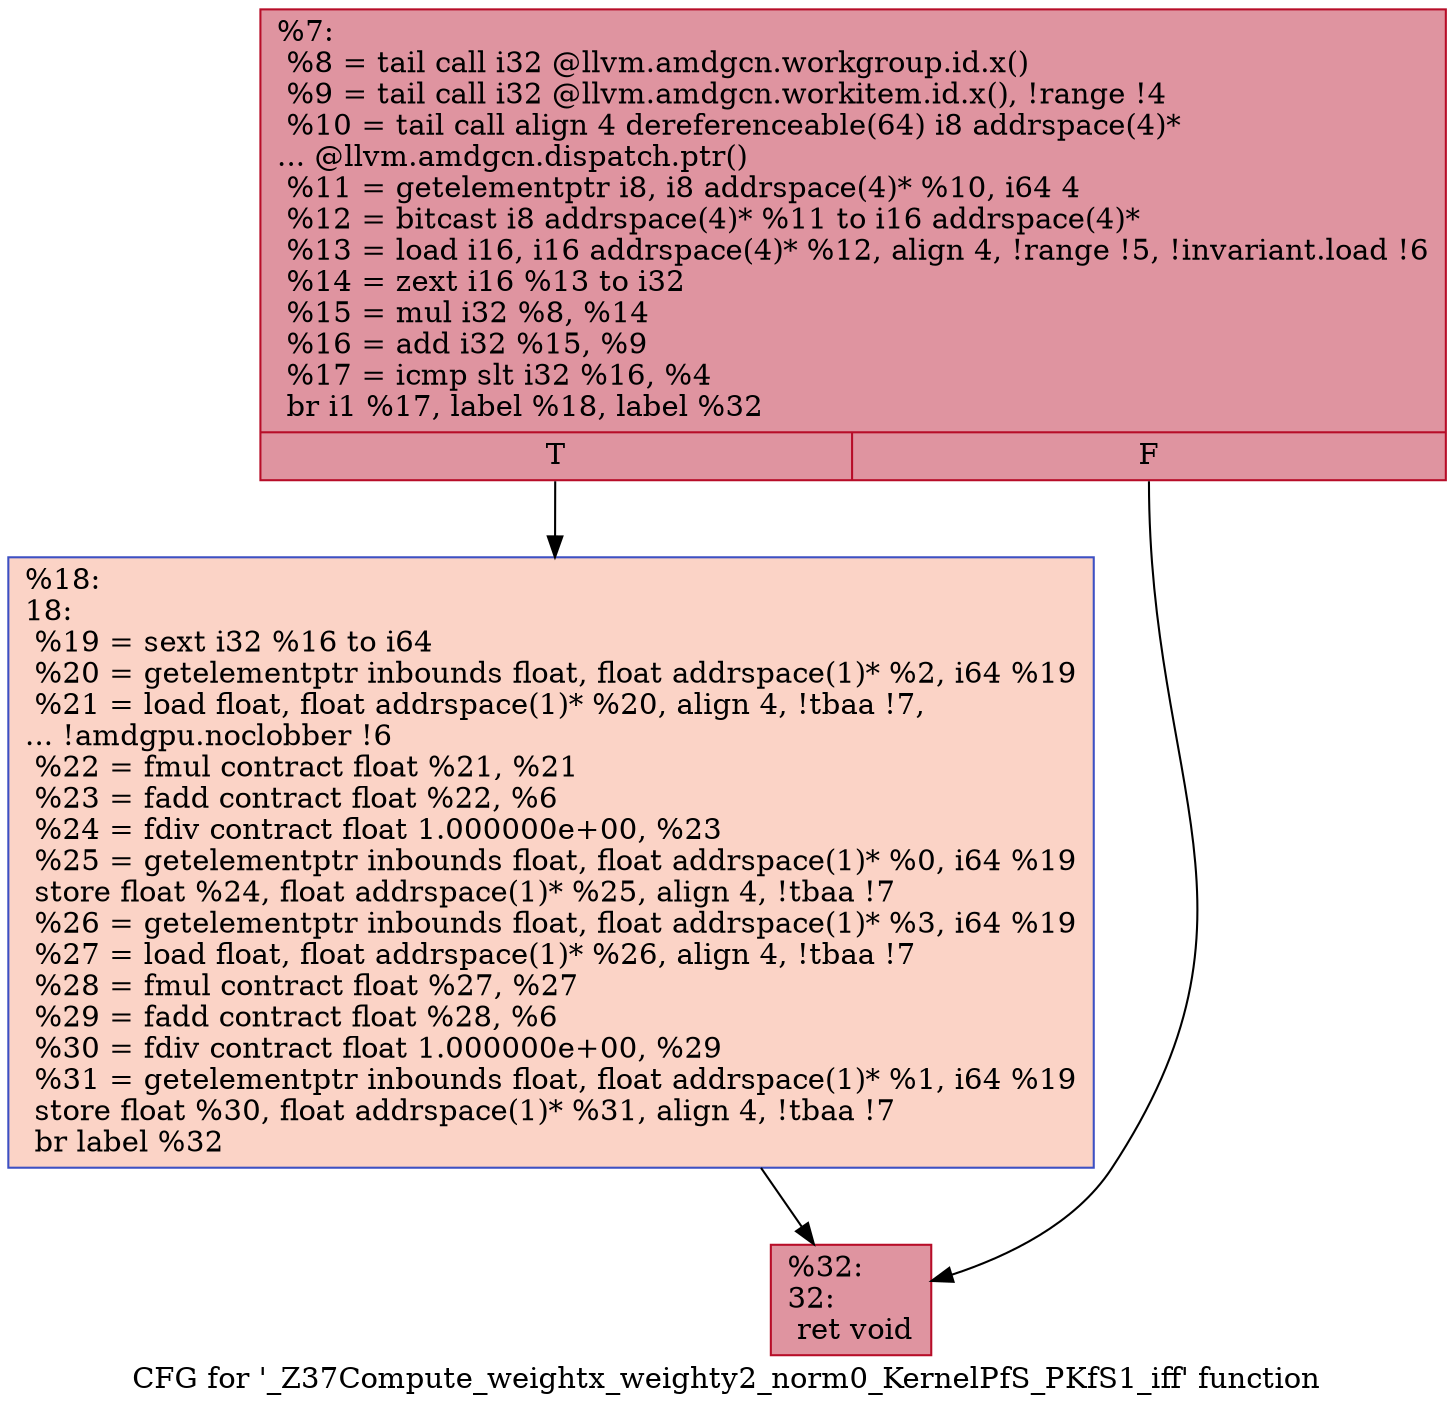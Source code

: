 digraph "CFG for '_Z37Compute_weightx_weighty2_norm0_KernelPfS_PKfS1_iff' function" {
	label="CFG for '_Z37Compute_weightx_weighty2_norm0_KernelPfS_PKfS1_iff' function";

	Node0x4c963f0 [shape=record,color="#b70d28ff", style=filled, fillcolor="#b70d2870",label="{%7:\l  %8 = tail call i32 @llvm.amdgcn.workgroup.id.x()\l  %9 = tail call i32 @llvm.amdgcn.workitem.id.x(), !range !4\l  %10 = tail call align 4 dereferenceable(64) i8 addrspace(4)*\l... @llvm.amdgcn.dispatch.ptr()\l  %11 = getelementptr i8, i8 addrspace(4)* %10, i64 4\l  %12 = bitcast i8 addrspace(4)* %11 to i16 addrspace(4)*\l  %13 = load i16, i16 addrspace(4)* %12, align 4, !range !5, !invariant.load !6\l  %14 = zext i16 %13 to i32\l  %15 = mul i32 %8, %14\l  %16 = add i32 %15, %9\l  %17 = icmp slt i32 %16, %4\l  br i1 %17, label %18, label %32\l|{<s0>T|<s1>F}}"];
	Node0x4c963f0:s0 -> Node0x4c98320;
	Node0x4c963f0:s1 -> Node0x4c983b0;
	Node0x4c98320 [shape=record,color="#3d50c3ff", style=filled, fillcolor="#f59c7d70",label="{%18:\l18:                                               \l  %19 = sext i32 %16 to i64\l  %20 = getelementptr inbounds float, float addrspace(1)* %2, i64 %19\l  %21 = load float, float addrspace(1)* %20, align 4, !tbaa !7,\l... !amdgpu.noclobber !6\l  %22 = fmul contract float %21, %21\l  %23 = fadd contract float %22, %6\l  %24 = fdiv contract float 1.000000e+00, %23\l  %25 = getelementptr inbounds float, float addrspace(1)* %0, i64 %19\l  store float %24, float addrspace(1)* %25, align 4, !tbaa !7\l  %26 = getelementptr inbounds float, float addrspace(1)* %3, i64 %19\l  %27 = load float, float addrspace(1)* %26, align 4, !tbaa !7\l  %28 = fmul contract float %27, %27\l  %29 = fadd contract float %28, %6\l  %30 = fdiv contract float 1.000000e+00, %29\l  %31 = getelementptr inbounds float, float addrspace(1)* %1, i64 %19\l  store float %30, float addrspace(1)* %31, align 4, !tbaa !7\l  br label %32\l}"];
	Node0x4c98320 -> Node0x4c983b0;
	Node0x4c983b0 [shape=record,color="#b70d28ff", style=filled, fillcolor="#b70d2870",label="{%32:\l32:                                               \l  ret void\l}"];
}
